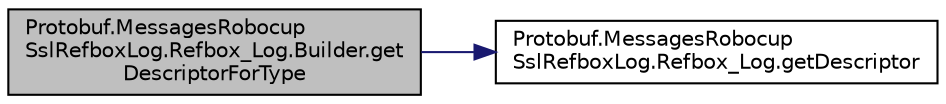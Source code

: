 digraph "Protobuf.MessagesRobocupSslRefboxLog.Refbox_Log.Builder.getDescriptorForType"
{
 // INTERACTIVE_SVG=YES
  edge [fontname="Helvetica",fontsize="10",labelfontname="Helvetica",labelfontsize="10"];
  node [fontname="Helvetica",fontsize="10",shape=record];
  rankdir="LR";
  Node1 [label="Protobuf.MessagesRobocup\lSslRefboxLog.Refbox_Log.Builder.get\lDescriptorForType",height=0.2,width=0.4,color="black", fillcolor="grey75", style="filled", fontcolor="black"];
  Node1 -> Node2 [color="midnightblue",fontsize="10",style="solid",fontname="Helvetica"];
  Node2 [label="Protobuf.MessagesRobocup\lSslRefboxLog.Refbox_Log.getDescriptor",height=0.2,width=0.4,color="black", fillcolor="white", style="filled",URL="$dc/d4f/class_protobuf_1_1_messages_robocup_ssl_refbox_log_1_1_refbox___log.html#aec9d14006001ebd3414922f6c30e4309"];
}
